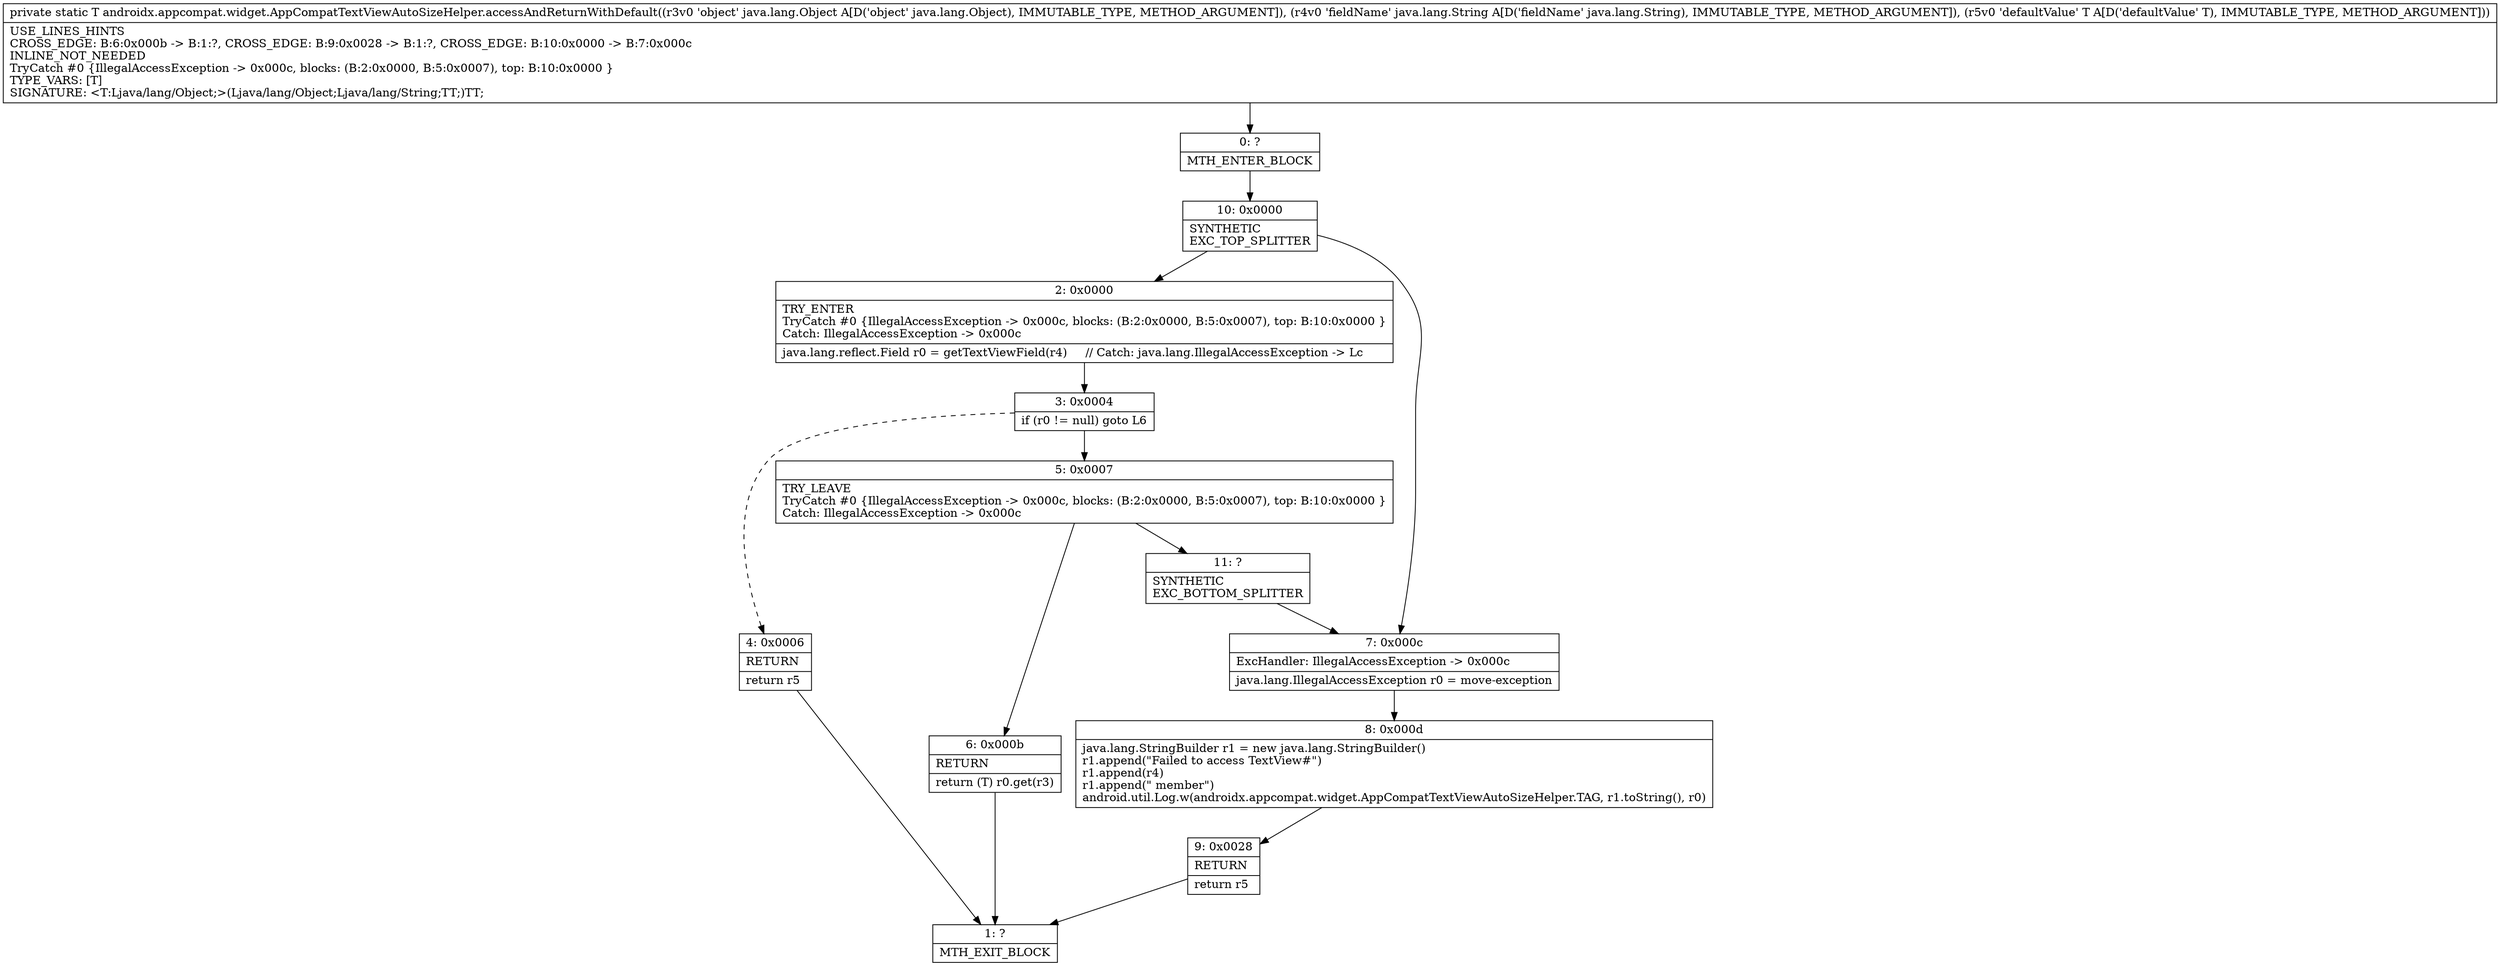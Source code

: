 digraph "CFG forandroidx.appcompat.widget.AppCompatTextViewAutoSizeHelper.accessAndReturnWithDefault(Ljava\/lang\/Object;Ljava\/lang\/String;Ljava\/lang\/Object;)Ljava\/lang\/Object;" {
Node_0 [shape=record,label="{0\:\ ?|MTH_ENTER_BLOCK\l}"];
Node_10 [shape=record,label="{10\:\ 0x0000|SYNTHETIC\lEXC_TOP_SPLITTER\l}"];
Node_2 [shape=record,label="{2\:\ 0x0000|TRY_ENTER\lTryCatch #0 \{IllegalAccessException \-\> 0x000c, blocks: (B:2:0x0000, B:5:0x0007), top: B:10:0x0000 \}\lCatch: IllegalAccessException \-\> 0x000c\l|java.lang.reflect.Field r0 = getTextViewField(r4)     \/\/ Catch: java.lang.IllegalAccessException \-\> Lc\l}"];
Node_3 [shape=record,label="{3\:\ 0x0004|if (r0 != null) goto L6\l}"];
Node_4 [shape=record,label="{4\:\ 0x0006|RETURN\l|return r5\l}"];
Node_1 [shape=record,label="{1\:\ ?|MTH_EXIT_BLOCK\l}"];
Node_5 [shape=record,label="{5\:\ 0x0007|TRY_LEAVE\lTryCatch #0 \{IllegalAccessException \-\> 0x000c, blocks: (B:2:0x0000, B:5:0x0007), top: B:10:0x0000 \}\lCatch: IllegalAccessException \-\> 0x000c\l}"];
Node_6 [shape=record,label="{6\:\ 0x000b|RETURN\l|return (T) r0.get(r3)\l}"];
Node_11 [shape=record,label="{11\:\ ?|SYNTHETIC\lEXC_BOTTOM_SPLITTER\l}"];
Node_7 [shape=record,label="{7\:\ 0x000c|ExcHandler: IllegalAccessException \-\> 0x000c\l|java.lang.IllegalAccessException r0 = move\-exception\l}"];
Node_8 [shape=record,label="{8\:\ 0x000d|java.lang.StringBuilder r1 = new java.lang.StringBuilder()\lr1.append(\"Failed to access TextView#\")\lr1.append(r4)\lr1.append(\" member\")\landroid.util.Log.w(androidx.appcompat.widget.AppCompatTextViewAutoSizeHelper.TAG, r1.toString(), r0)\l}"];
Node_9 [shape=record,label="{9\:\ 0x0028|RETURN\l|return r5\l}"];
MethodNode[shape=record,label="{private static T androidx.appcompat.widget.AppCompatTextViewAutoSizeHelper.accessAndReturnWithDefault((r3v0 'object' java.lang.Object A[D('object' java.lang.Object), IMMUTABLE_TYPE, METHOD_ARGUMENT]), (r4v0 'fieldName' java.lang.String A[D('fieldName' java.lang.String), IMMUTABLE_TYPE, METHOD_ARGUMENT]), (r5v0 'defaultValue' T A[D('defaultValue' T), IMMUTABLE_TYPE, METHOD_ARGUMENT]))  | USE_LINES_HINTS\lCROSS_EDGE: B:6:0x000b \-\> B:1:?, CROSS_EDGE: B:9:0x0028 \-\> B:1:?, CROSS_EDGE: B:10:0x0000 \-\> B:7:0x000c\lINLINE_NOT_NEEDED\lTryCatch #0 \{IllegalAccessException \-\> 0x000c, blocks: (B:2:0x0000, B:5:0x0007), top: B:10:0x0000 \}\lTYPE_VARS: [T]\lSIGNATURE: \<T:Ljava\/lang\/Object;\>(Ljava\/lang\/Object;Ljava\/lang\/String;TT;)TT;\l}"];
MethodNode -> Node_0;Node_0 -> Node_10;
Node_10 -> Node_2;
Node_10 -> Node_7;
Node_2 -> Node_3;
Node_3 -> Node_4[style=dashed];
Node_3 -> Node_5;
Node_4 -> Node_1;
Node_5 -> Node_6;
Node_5 -> Node_11;
Node_6 -> Node_1;
Node_11 -> Node_7;
Node_7 -> Node_8;
Node_8 -> Node_9;
Node_9 -> Node_1;
}

